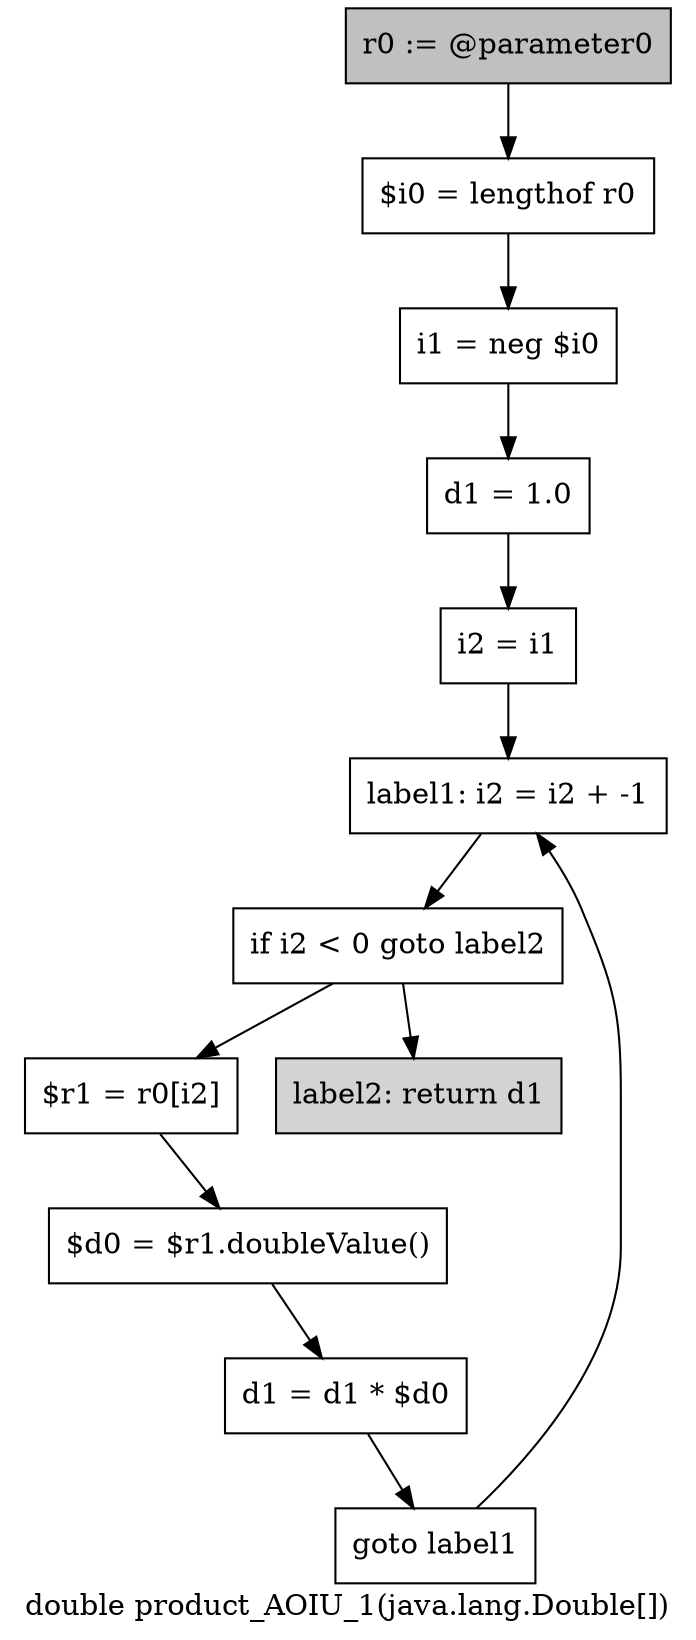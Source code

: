 digraph "double product_AOIU_1(java.lang.Double[])" {
    label="double product_AOIU_1(java.lang.Double[])";
    node [shape=box];
    "0" [style=filled,fillcolor=gray,label="r0 := @parameter0",];
    "1" [label="$i0 = lengthof r0",];
    "0"->"1";
    "2" [label="i1 = neg $i0",];
    "1"->"2";
    "3" [label="d1 = 1.0",];
    "2"->"3";
    "4" [label="i2 = i1",];
    "3"->"4";
    "5" [label="label1: i2 = i2 + -1",];
    "4"->"5";
    "6" [label="if i2 < 0 goto label2",];
    "5"->"6";
    "7" [label="$r1 = r0[i2]",];
    "6"->"7";
    "11" [style=filled,fillcolor=lightgray,label="label2: return d1",];
    "6"->"11";
    "8" [label="$d0 = $r1.doubleValue()",];
    "7"->"8";
    "9" [label="d1 = d1 * $d0",];
    "8"->"9";
    "10" [label="goto label1",];
    "9"->"10";
    "10"->"5";
}
